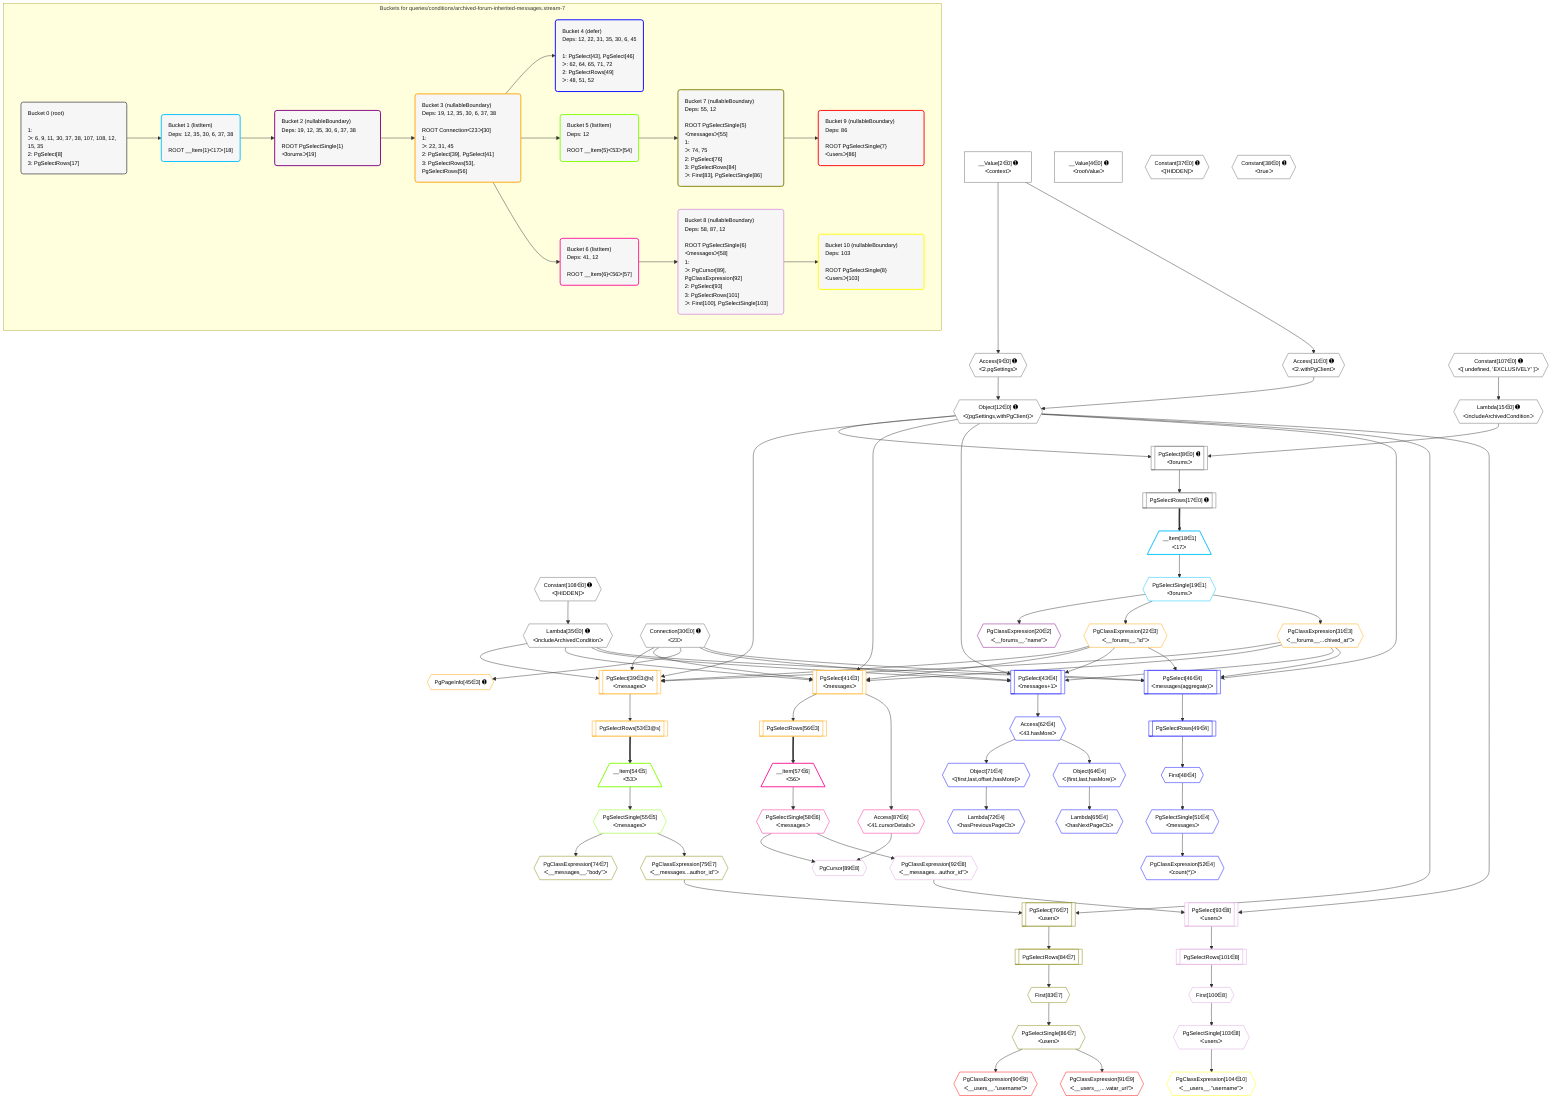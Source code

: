 %%{init: {'themeVariables': { 'fontSize': '12px'}}}%%
graph TD
    classDef path fill:#eee,stroke:#000,color:#000
    classDef plan fill:#fff,stroke-width:1px,color:#000
    classDef itemplan fill:#fff,stroke-width:2px,color:#000
    classDef unbatchedplan fill:#dff,stroke-width:1px,color:#000
    classDef sideeffectplan fill:#fcc,stroke-width:2px,color:#000
    classDef bucket fill:#f6f6f6,color:#000,stroke-width:2px,text-align:left

    subgraph "Buckets for queries/conditions/archived-forum-inherited-messages.stream-7"
    Bucket0("Bucket 0 (root)<br /><br />1: <br />ᐳ: 6, 9, 11, 30, 37, 38, 107, 108, 12, 15, 35<br />2: PgSelect[8]<br />3: PgSelectRows[17]"):::bucket
    Bucket1("Bucket 1 (listItem)<br />Deps: 12, 35, 30, 6, 37, 38<br /><br />ROOT __Item{1}ᐸ17ᐳ[18]"):::bucket
    Bucket2("Bucket 2 (nullableBoundary)<br />Deps: 19, 12, 35, 30, 6, 37, 38<br /><br />ROOT PgSelectSingle{1}ᐸforumsᐳ[19]"):::bucket
    Bucket3("Bucket 3 (nullableBoundary)<br />Deps: 19, 12, 35, 30, 6, 37, 38<br /><br />ROOT Connectionᐸ23ᐳ[30]<br />1: <br />ᐳ: 22, 31, 45<br />2: PgSelect[39], PgSelect[41]<br />3: PgSelectRows[53], PgSelectRows[56]"):::bucket
    Bucket4("Bucket 4 (defer)<br />Deps: 12, 22, 31, 35, 30, 6, 45<br /><br />1: PgSelect[43], PgSelect[46]<br />ᐳ: 62, 64, 65, 71, 72<br />2: PgSelectRows[49]<br />ᐳ: 48, 51, 52"):::bucket
    Bucket5("Bucket 5 (listItem)<br />Deps: 12<br /><br />ROOT __Item{5}ᐸ53ᐳ[54]"):::bucket
    Bucket6("Bucket 6 (listItem)<br />Deps: 41, 12<br /><br />ROOT __Item{6}ᐸ56ᐳ[57]"):::bucket
    Bucket7("Bucket 7 (nullableBoundary)<br />Deps: 55, 12<br /><br />ROOT PgSelectSingle{5}ᐸmessagesᐳ[55]<br />1: <br />ᐳ: 74, 75<br />2: PgSelect[76]<br />3: PgSelectRows[84]<br />ᐳ: First[83], PgSelectSingle[86]"):::bucket
    Bucket8("Bucket 8 (nullableBoundary)<br />Deps: 58, 87, 12<br /><br />ROOT PgSelectSingle{6}ᐸmessagesᐳ[58]<br />1: <br />ᐳ: PgCursor[89], PgClassExpression[92]<br />2: PgSelect[93]<br />3: PgSelectRows[101]<br />ᐳ: First[100], PgSelectSingle[103]"):::bucket
    Bucket9("Bucket 9 (nullableBoundary)<br />Deps: 86<br /><br />ROOT PgSelectSingle{7}ᐸusersᐳ[86]"):::bucket
    Bucket10("Bucket 10 (nullableBoundary)<br />Deps: 103<br /><br />ROOT PgSelectSingle{8}ᐸusersᐳ[103]"):::bucket
    end
    Bucket0 --> Bucket1
    Bucket1 --> Bucket2
    Bucket2 --> Bucket3
    Bucket3 --> Bucket4 & Bucket5 & Bucket6
    Bucket5 --> Bucket7
    Bucket6 --> Bucket8
    Bucket7 --> Bucket9
    Bucket8 --> Bucket10

    %% plan dependencies
    PgSelect8[["PgSelect[8∈0] ➊<br />ᐸforumsᐳ"]]:::plan
    Object12{{"Object[12∈0] ➊<br />ᐸ{pgSettings,withPgClient}ᐳ"}}:::plan
    Lambda15{{"Lambda[15∈0] ➊<br />ᐸincludeArchivedConditionᐳ"}}:::plan
    Object12 & Lambda15 --> PgSelect8
    Access9{{"Access[9∈0] ➊<br />ᐸ2.pgSettingsᐳ"}}:::plan
    Access11{{"Access[11∈0] ➊<br />ᐸ2.withPgClientᐳ"}}:::plan
    Access9 & Access11 --> Object12
    __Value2["__Value[2∈0] ➊<br />ᐸcontextᐳ"]:::plan
    __Value2 --> Access9
    __Value2 --> Access11
    Constant107{{"Constant[107∈0] ➊<br />ᐸ[ undefined, 'EXCLUSIVELY' ]ᐳ"}}:::plan
    Constant107 --> Lambda15
    PgSelectRows17[["PgSelectRows[17∈0] ➊"]]:::plan
    PgSelect8 --> PgSelectRows17
    Lambda35{{"Lambda[35∈0] ➊<br />ᐸincludeArchivedConditionᐳ"}}:::plan
    Constant108{{"Constant[108∈0] ➊<br />ᐸ[HIDDEN]ᐳ"}}:::plan
    Constant108 --> Lambda35
    __Value4["__Value[4∈0] ➊<br />ᐸrootValueᐳ"]:::plan
    Connection30{{"Connection[30∈0] ➊<br />ᐸ23ᐳ"}}:::plan
    Constant37{{"Constant[37∈0] ➊<br />ᐸ[HIDDEN]ᐳ"}}:::plan
    Constant38{{"Constant[38∈0] ➊<br />ᐸtrueᐳ"}}:::plan
    __Item18[/"__Item[18∈1]<br />ᐸ17ᐳ"\]:::itemplan
    PgSelectRows17 ==> __Item18
    PgSelectSingle19{{"PgSelectSingle[19∈1]<br />ᐸforumsᐳ"}}:::plan
    __Item18 --> PgSelectSingle19
    PgClassExpression20{{"PgClassExpression[20∈2]<br />ᐸ__forums__.”name”ᐳ"}}:::plan
    PgSelectSingle19 --> PgClassExpression20
    PgSelect39[["PgSelect[39∈3@s]<br />ᐸmessagesᐳ"]]:::plan
    PgClassExpression22{{"PgClassExpression[22∈3]<br />ᐸ__forums__.”id”ᐳ"}}:::plan
    PgClassExpression31{{"PgClassExpression[31∈3]<br />ᐸ__forums__...chived_at”ᐳ"}}:::plan
    Object12 & PgClassExpression22 & PgClassExpression31 & Lambda35 & Connection30 --> PgSelect39
    PgSelect41[["PgSelect[41∈3]<br />ᐸmessagesᐳ"]]:::plan
    Object12 & PgClassExpression22 & PgClassExpression31 & Lambda35 & Connection30 --> PgSelect41
    PgSelectSingle19 --> PgClassExpression22
    PgSelectSingle19 --> PgClassExpression31
    PgPageInfo45{{"PgPageInfo[45∈3] ➊"}}:::plan
    Connection30 --> PgPageInfo45
    PgSelectRows53[["PgSelectRows[53∈3@s]"]]:::plan
    PgSelect39 --> PgSelectRows53
    PgSelectRows56[["PgSelectRows[56∈3]"]]:::plan
    PgSelect41 --> PgSelectRows56
    PgSelect43[["PgSelect[43∈4]<br />ᐸmessages+1ᐳ"]]:::plan
    Object12 & PgClassExpression22 & PgClassExpression31 & Lambda35 & Connection30 --> PgSelect43
    PgSelect46[["PgSelect[46∈4]<br />ᐸmessages(aggregate)ᐳ"]]:::plan
    Object12 & PgClassExpression22 & PgClassExpression31 & Lambda35 & Connection30 --> PgSelect46
    Object71{{"Object[71∈4]<br />ᐸ{first,last,offset,hasMore}ᐳ"}}:::plan
    Access62{{"Access[62∈4]<br />ᐸ43.hasMoreᐳ"}}:::plan
    Access62 --> Object71
    Object64{{"Object[64∈4]<br />ᐸ{first,last,hasMore}ᐳ"}}:::plan
    Access62 --> Object64
    First48{{"First[48∈4]"}}:::plan
    PgSelectRows49[["PgSelectRows[49∈4]"]]:::plan
    PgSelectRows49 --> First48
    PgSelect46 --> PgSelectRows49
    PgSelectSingle51{{"PgSelectSingle[51∈4]<br />ᐸmessagesᐳ"}}:::plan
    First48 --> PgSelectSingle51
    PgClassExpression52{{"PgClassExpression[52∈4]<br />ᐸcount(*)ᐳ"}}:::plan
    PgSelectSingle51 --> PgClassExpression52
    PgSelect43 --> Access62
    Lambda65{{"Lambda[65∈4]<br />ᐸhasNextPageCbᐳ"}}:::plan
    Object64 --> Lambda65
    Lambda72{{"Lambda[72∈4]<br />ᐸhasPreviousPageCbᐳ"}}:::plan
    Object71 --> Lambda72
    __Item54[/"__Item[54∈5]<br />ᐸ53ᐳ"\]:::itemplan
    PgSelectRows53 ==> __Item54
    PgSelectSingle55{{"PgSelectSingle[55∈5]<br />ᐸmessagesᐳ"}}:::plan
    __Item54 --> PgSelectSingle55
    PgSelect76[["PgSelect[76∈7]<br />ᐸusersᐳ"]]:::plan
    PgClassExpression75{{"PgClassExpression[75∈7]<br />ᐸ__messages...author_id”ᐳ"}}:::plan
    Object12 & PgClassExpression75 --> PgSelect76
    PgClassExpression74{{"PgClassExpression[74∈7]<br />ᐸ__messages__.”body”ᐳ"}}:::plan
    PgSelectSingle55 --> PgClassExpression74
    PgSelectSingle55 --> PgClassExpression75
    First83{{"First[83∈7]"}}:::plan
    PgSelectRows84[["PgSelectRows[84∈7]"]]:::plan
    PgSelectRows84 --> First83
    PgSelect76 --> PgSelectRows84
    PgSelectSingle86{{"PgSelectSingle[86∈7]<br />ᐸusersᐳ"}}:::plan
    First83 --> PgSelectSingle86
    PgClassExpression90{{"PgClassExpression[90∈9]<br />ᐸ__users__.”username”ᐳ"}}:::plan
    PgSelectSingle86 --> PgClassExpression90
    PgClassExpression91{{"PgClassExpression[91∈9]<br />ᐸ__users__....vatar_url”ᐳ"}}:::plan
    PgSelectSingle86 --> PgClassExpression91
    __Item57[/"__Item[57∈6]<br />ᐸ56ᐳ"\]:::itemplan
    PgSelectRows56 ==> __Item57
    PgSelectSingle58{{"PgSelectSingle[58∈6]<br />ᐸmessagesᐳ"}}:::plan
    __Item57 --> PgSelectSingle58
    Access87{{"Access[87∈6]<br />ᐸ41.cursorDetailsᐳ"}}:::plan
    PgSelect41 --> Access87
    PgCursor89{{"PgCursor[89∈8]"}}:::plan
    PgSelectSingle58 & Access87 --> PgCursor89
    PgSelect93[["PgSelect[93∈8]<br />ᐸusersᐳ"]]:::plan
    PgClassExpression92{{"PgClassExpression[92∈8]<br />ᐸ__messages...author_id”ᐳ"}}:::plan
    Object12 & PgClassExpression92 --> PgSelect93
    PgSelectSingle58 --> PgClassExpression92
    First100{{"First[100∈8]"}}:::plan
    PgSelectRows101[["PgSelectRows[101∈8]"]]:::plan
    PgSelectRows101 --> First100
    PgSelect93 --> PgSelectRows101
    PgSelectSingle103{{"PgSelectSingle[103∈8]<br />ᐸusersᐳ"}}:::plan
    First100 --> PgSelectSingle103
    PgClassExpression104{{"PgClassExpression[104∈10]<br />ᐸ__users__.”username”ᐳ"}}:::plan
    PgSelectSingle103 --> PgClassExpression104

    %% define steps
    classDef bucket0 stroke:#696969
    class Bucket0,__Value2,__Value4,PgSelect8,Access9,Access11,Object12,Lambda15,PgSelectRows17,Connection30,Lambda35,Constant37,Constant38,Constant107,Constant108 bucket0
    classDef bucket1 stroke:#00bfff
    class Bucket1,__Item18,PgSelectSingle19 bucket1
    classDef bucket2 stroke:#7f007f
    class Bucket2,PgClassExpression20 bucket2
    classDef bucket3 stroke:#ffa500
    class Bucket3,PgClassExpression22,PgClassExpression31,PgSelect39,PgSelect41,PgPageInfo45,PgSelectRows53,PgSelectRows56 bucket3
    classDef bucket4 stroke:#0000ff
    class Bucket4,PgSelect43,PgSelect46,First48,PgSelectRows49,PgSelectSingle51,PgClassExpression52,Access62,Object64,Lambda65,Object71,Lambda72 bucket4
    classDef bucket5 stroke:#7fff00
    class Bucket5,__Item54,PgSelectSingle55 bucket5
    classDef bucket6 stroke:#ff1493
    class Bucket6,__Item57,PgSelectSingle58,Access87 bucket6
    classDef bucket7 stroke:#808000
    class Bucket7,PgClassExpression74,PgClassExpression75,PgSelect76,First83,PgSelectRows84,PgSelectSingle86 bucket7
    classDef bucket8 stroke:#dda0dd
    class Bucket8,PgCursor89,PgClassExpression92,PgSelect93,First100,PgSelectRows101,PgSelectSingle103 bucket8
    classDef bucket9 stroke:#ff0000
    class Bucket9,PgClassExpression90,PgClassExpression91 bucket9
    classDef bucket10 stroke:#ffff00
    class Bucket10,PgClassExpression104 bucket10